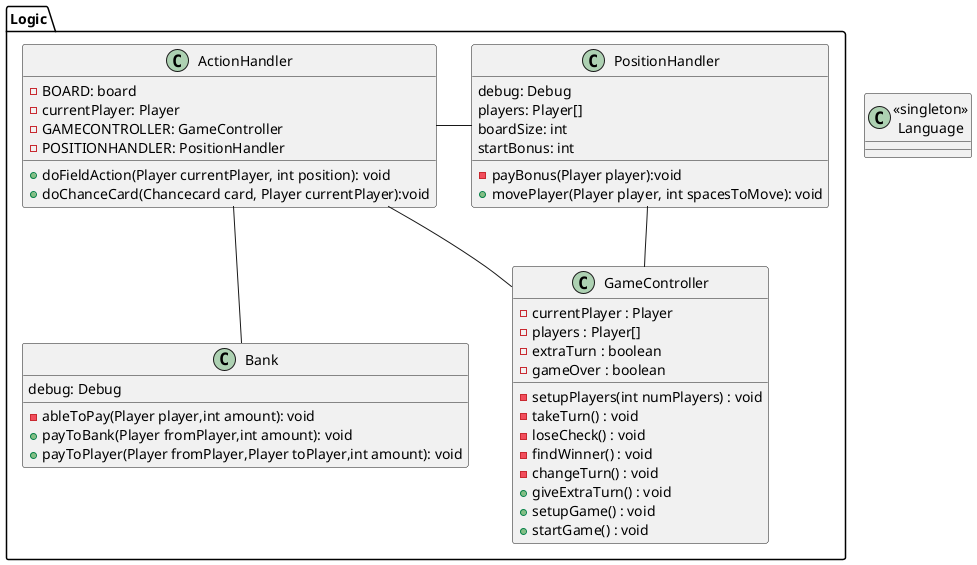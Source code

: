 @startuml
package Logic {
    class Bank{
         debug: Debug
        -ableToPay(Player player,int amount): void
        +payToBank(Player fromPlayer,int amount): void
        +payToPlayer(Player fromPlayer,Player toPlayer,int amount): void


    }
    class GameController{
        -currentPlayer : Player
        -players : Player[]
        -extraTurn : boolean
        -gameOver : boolean


        -setupPlayers(int numPlayers) : void
        -takeTurn() : void
        -loseCheck() : void
        -findWinner() : void
        -changeTurn() : void
        +giveExtraTurn() : void
        +setupGame() : void
        +startGame() : void

    }
    class PositionHandler{
       debug: Debug
       players: Player[]
       boardSize: int
       startBonus: int

       -payBonus(Player player):void
       +movePlayer(Player player, int spacesToMove): void

    }
     class ActionHandler{
        -BOARD: board
        -currentPlayer: Player
        -GAMECONTROLLER: GameController
        -POSITIONHANDLER: PositionHandler

        +doFieldAction(Player currentPlayer, int position): void
        +doChanceCard(Chancecard card, Player currentPlayer):void

     }
}

class "<<singleton>>\nLanguage" as Language

Bank -u- ActionHandler
ActionHandler -r- PositionHandler
PositionHandler -- GameController
ActionHandler -- GameController



@enduml